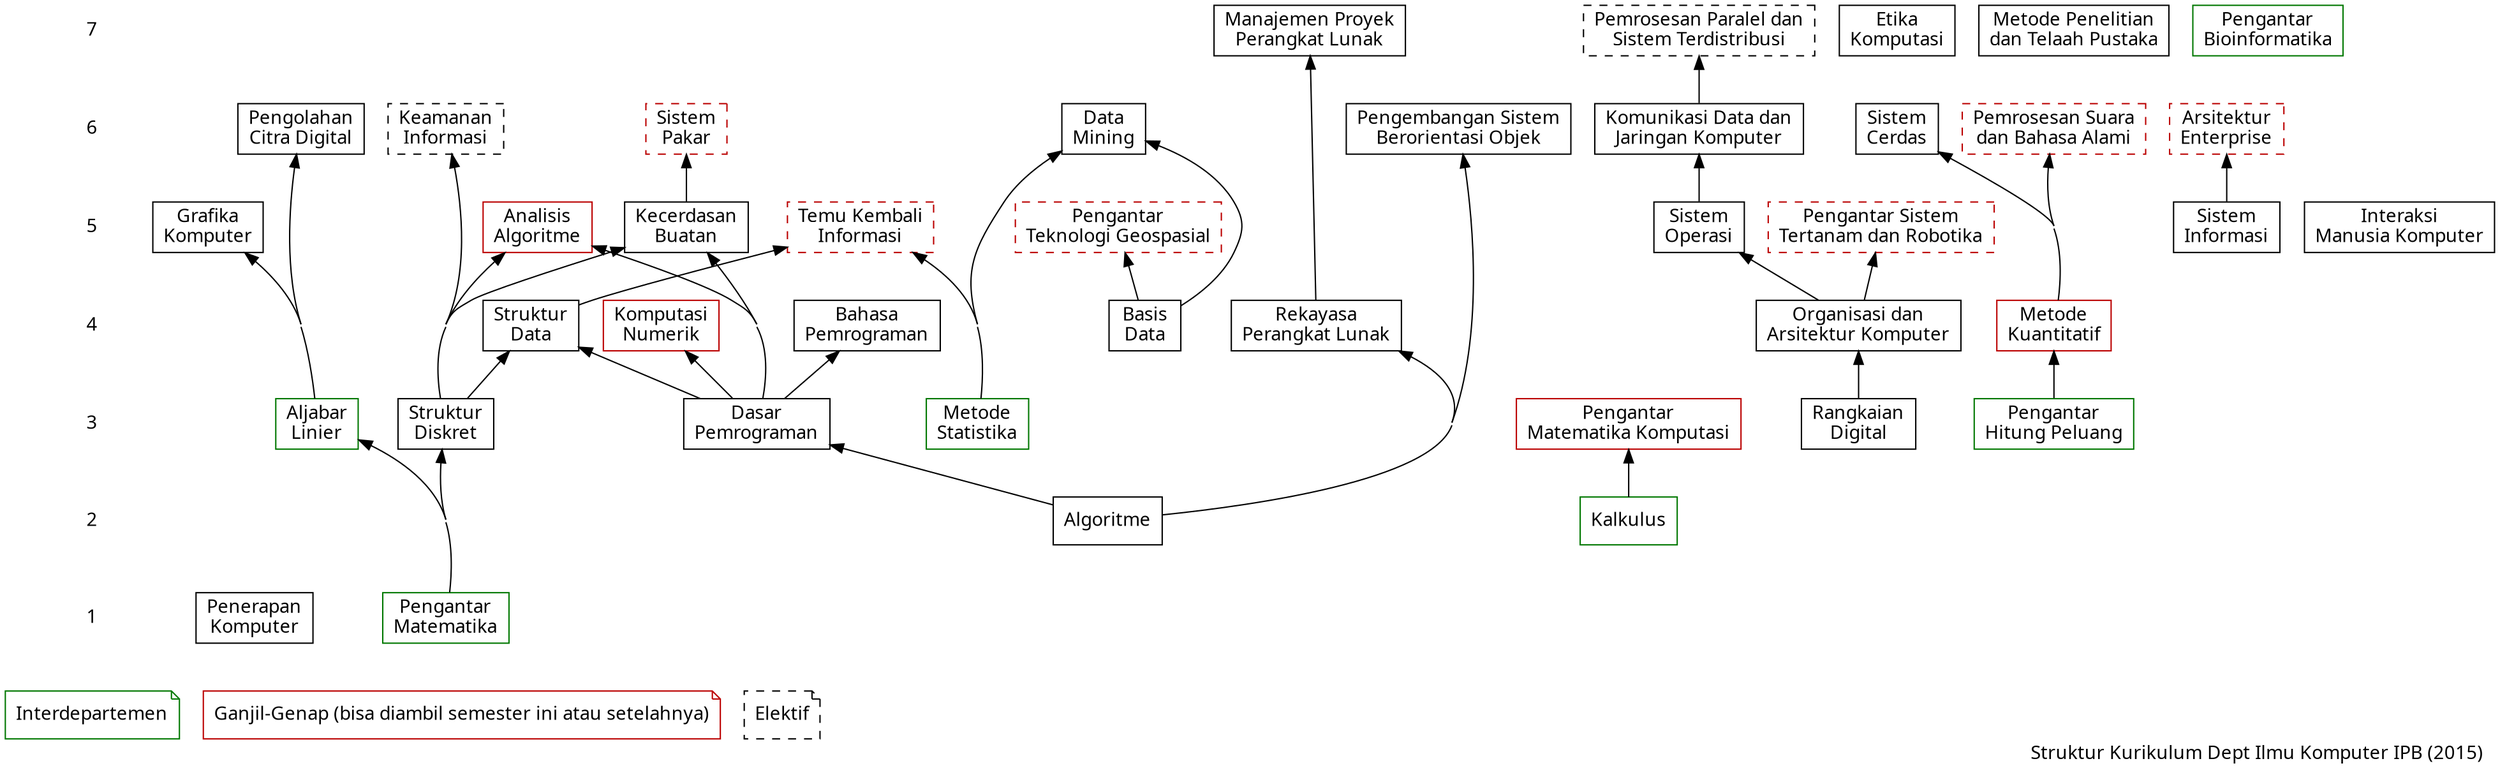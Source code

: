 digraph kom2015
{
    node [shape="box"; fontname="Fira Sans"]
    edge [dir="back"]
    concentrate="true"

    # semester
    subgraph sem {
        node [shape="plaintext"]
        edge [style="invis"]
        7 -> 6 -> 5 -> 4 -> 3 -> 2 -> 1
    }

    # mayor
    {rank="same" 1 Penkom Matematika}
    {rank="same" 2 Algor Kalkulus}
    {rank="same" 3 Dasprog Alin Strukdis Radig Metstat PHP Matkom}
    {rank="same" 4 Basprog Strukdat RPL OAK Basdat Metkuan Komnum}
    {rank="same" 5 AI Grafkom SO SI IMK Analgor}
    {rank="same" 6 PCD PSBO Komdat Damin Siscerdas}
    {rank="same" 7 Etikom MPTP MPPL Bioinf}
    Dasprog -> Algor
    Alin -> Matematika
    Strukdis -> Matematika
    Matkom -> Kalkulus
    Basprog -> Dasprog
    OAK -> Radig
    Strukdat -> {Dasprog Strukdis}
    RPL -> Algor
    Komnum -> Dasprog
    Metkuan -> PHP
    AI -> {Dasprog Strukdis}        // -> Strukdat ?
    Grafkom -> Alin
    SO -> OAK
    Analgor -> {Dasprog Strukdis}   // -> Strukdat ?
    Komdat -> SO
    Siscerdas -> Metkuan
    PCD -> Alin
    Damin -> {Basdat Metstat}
    PSBO -> Algor
    MPPL -> RPL

    #interdep
    Matematika, Kalkulus, Metstat, Alin, PHP, Bioinf [color="#007700"]

    # elektif
    PSTR, PTG, TKI, Infosec, Sispak, Enterprise, NLP, Paralel [style="dashed"]
    {rank="same" 5 PSTR, PTG, TKI}
    {rank="same" 6 Infosec, Sispak, Enterprise, NLP}
    {rank="same" 7 Paralel}
    PSTR -> OAK
    PTG -> Basdat
    TKI -> {Metstat Strukdat}
    Infosec -> Strukdis
    Sispak -> AI
    Enterprise -> SI
    NLP -> Metkuan
    Paralel -> Komdat

    # ganjil-genap
    Matkom, Metkuan, Komnum, Analgor, PSTR, PTG, TKI, Sispak, Enterprise, NLP [color="#bb0000"]

    # keterangan
    {rank="sink" interdep ganjilgenap elektif}
    interdep [shape="note"; color="#007700"; label="Interdepartemen"]
    ganjilgenap [shape="note"; color="#bb0000"; label="Ganjil-Genap (bisa diambil semester ini atau setelahnya)";]
    elektif [shape="note"; style="dashed"; label="Elektif"]

    # nama lengkap
    AI          [label="Kecerdasan\nBuatan"]
    Algor       [label="Algoritme"]
    Alin        [label="Aljabar\nLinier"]
    Analgor     [label="Analisis\nAlgoritme"]
    Basdat      [label="Basis\nData"]
    Basprog     [label="Bahasa\nPemrograman"]
    Bioinf      [label="Pengantar\nBioinformatika"]
    Damin       [label="Data\nMining"]                                  // en
    Dasprog     [label="Dasar\nPemrograman"]
    Enterprise  [label="Arsitektur\nEnterprise"]                        // en
    Etikom      [label="Etika\nKomputasi"]
    Grafkom     [label="Grafika\nKomputer"]
    IMK         [label="Interaksi\nManusia Komputer"]
    Infosec     [label="Keamanan\nInformasi"]
    Kalkulus    [label="Kalkulus"]
    Komdat      [label="Komunikasi Data dan\nJaringan Komputer"]
    Komnum      [label="Komputasi\nNumerik"]
    Matematika  [label="Pengantar\nMatematika"]
    Matkom      [label="Pengantar\nMatematika Komputasi"]
    Metkuan     [label="Metode\nKuantitatif"]
    Metstat     [label="Metode\nStatistika"]
    MPPL        [label="Manajemen Proyek\nPerangkat Lunak"]
    MPTP        [label="Metode Penelitian\ndan Telaah Pustaka"]
    NLP         [label="Pemrosesan Suara\ndan Bahasa Alami"]
    OAK         [label="Organisasi dan\nArsitektur Komputer"]
    Paralel     [label="Pemrosesan Paralel dan\nSistem Terdistribusi"]
    PCD         [label="Pengolahan\nCitra Digital"]
    Penkom      [label="Penerapan\nKomputer"]
    PHP         [label="Pengantar\nHitung Peluang"]
    PSBO        [label="Pengembangan Sistem\nBerorientasi Objek"]
    PSTR        [label="Pengantar Sistem\nTertanam dan Robotika"]
    PTG         [label="Pengantar\nTeknologi Geospasial"]
    Radig       [label="Rangkaian\nDigital"]
    RPL         [label="Rekayasa\nPerangkat Lunak"]
    SI          [label="Sistem\nInformasi"]
    Siscerdas   [label="Sistem\nCerdas"]
    Sispak      [label="Sistem\nPakar"]
    SO          [label="Sistem\nOperasi"]
    Strukdat    [label="Struktur\nData"]
    Strukdis    [label="Struktur\nDiskret"]
    TKI         [label="Temu Kembali\nInformasi"]

    # title
    label="Struktur Kurikulum Dept Ilmu Komputer IPB (2015)"
    labeljust="r"
    fontname="Fira Sans"
}
